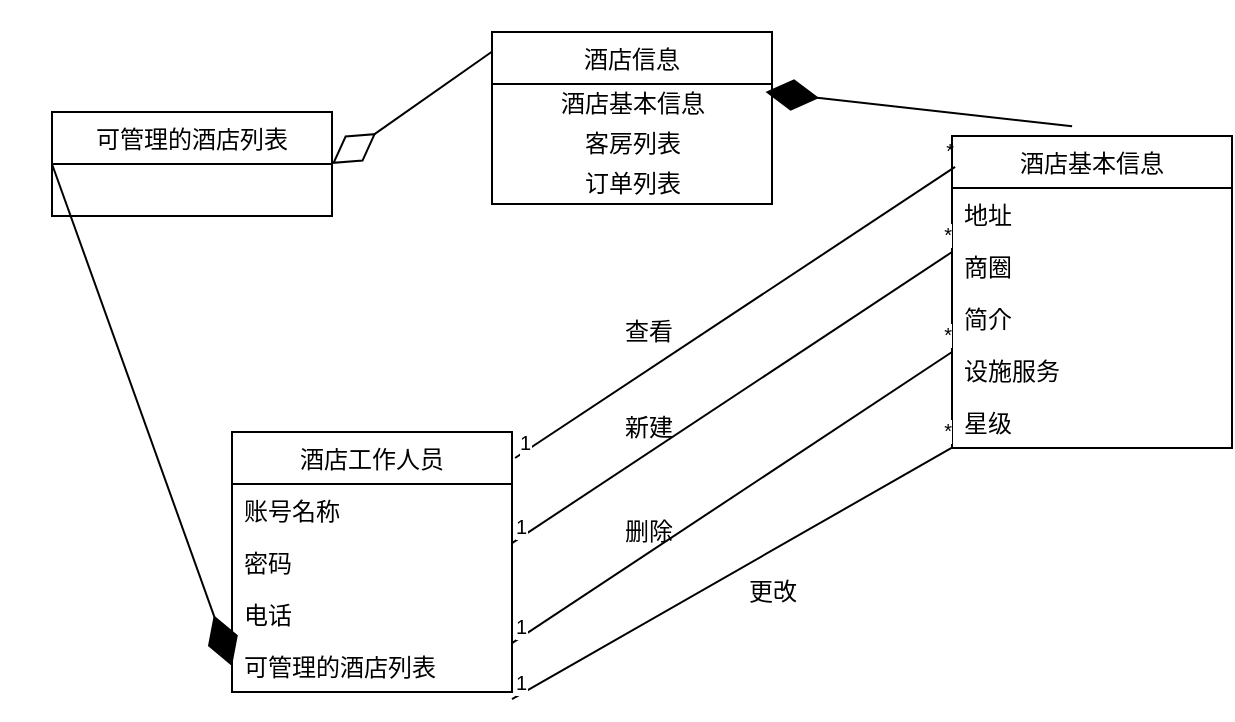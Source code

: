 <mxfile version="12.9.3" type="device"><diagram id="-fjF0_czHy0ig4_r4-5n" name="第 1 页"><mxGraphModel dx="1038" dy="498" grid="1" gridSize="10" guides="1" tooltips="1" connect="1" arrows="1" fold="1" page="1" pageScale="1" pageWidth="827" pageHeight="1169" math="0" shadow="0"><root><mxCell id="0"/><mxCell id="1" parent="0"/><mxCell id="t6GV5ONM8ELmDWmFNCFk-21" value="" style="endArrow=none;html=1;entryX=0.011;entryY=0.099;entryDx=0;entryDy=0;exitX=1.011;exitY=0.1;exitDx=0;exitDy=0;exitPerimeter=0;entryPerimeter=0;" parent="1" source="t6GV5ONM8ELmDWmFNCFk-1" target="t6GV5ONM8ELmDWmFNCFk-29" edge="1"><mxGeometry relative="1" as="geometry"><mxPoint x="250" y="150" as="sourcePoint"/><mxPoint x="410" y="150" as="targetPoint"/></mxGeometry></mxCell><mxCell id="t6GV5ONM8ELmDWmFNCFk-22" value="1" style="resizable=0;html=1;align=left;verticalAlign=bottom;labelBackgroundColor=#ffffff;fontSize=10;" parent="t6GV5ONM8ELmDWmFNCFk-21" connectable="0" vertex="1"><mxGeometry x="-1" relative="1" as="geometry"/></mxCell><mxCell id="t6GV5ONM8ELmDWmFNCFk-23" value="*" style="resizable=0;html=1;align=right;verticalAlign=bottom;labelBackgroundColor=#ffffff;fontSize=10;" parent="t6GV5ONM8ELmDWmFNCFk-21" connectable="0" vertex="1"><mxGeometry x="1" relative="1" as="geometry"/></mxCell><mxCell id="t6GV5ONM8ELmDWmFNCFk-19" value="查看" style="text;html=1;align=center;verticalAlign=middle;resizable=0;points=[];autosize=1;rotation=0;" parent="1" vertex="1"><mxGeometry x="348.46" y="270" width="40" height="20" as="geometry"/></mxCell><mxCell id="t6GV5ONM8ELmDWmFNCFk-36" value="" style="endArrow=diamondThin;endFill=0;endSize=24;html=1;exitX=0.002;exitY=0.112;exitDx=0;exitDy=0;entryX=1;entryY=0.5;entryDx=0;entryDy=0;exitPerimeter=0;" parent="1" source="L7kPuREizSuO93rUFgCs-1" target="t6GV5ONM8ELmDWmFNCFk-13" edge="1"><mxGeometry width="160" relative="1" as="geometry"><mxPoint x="430" y="280" as="sourcePoint"/><mxPoint x="590" y="280" as="targetPoint"/></mxGeometry></mxCell><mxCell id="t6GV5ONM8ELmDWmFNCFk-44" value="" style="endArrow=diamondThin;endFill=1;endSize=24;html=1;exitX=0;exitY=0.5;exitDx=0;exitDy=0;entryX=0;entryY=0.5;entryDx=0;entryDy=0;" parent="1" source="t6GV5ONM8ELmDWmFNCFk-13" target="t6GV5ONM8ELmDWmFNCFk-10" edge="1"><mxGeometry width="160" relative="1" as="geometry"><mxPoint x="430" y="280" as="sourcePoint"/><mxPoint x="590" y="280" as="targetPoint"/></mxGeometry></mxCell><mxCell id="t6GV5ONM8ELmDWmFNCFk-29" value="酒店基本信息" style="swimlane;fontStyle=0;childLayout=stackLayout;horizontal=1;startSize=26;fillColor=none;horizontalStack=0;resizeParent=1;resizeParentMax=0;resizeLast=0;collapsible=1;marginBottom=0;" parent="1" vertex="1"><mxGeometry x="520" y="182" width="140" height="156" as="geometry"/></mxCell><mxCell id="t6GV5ONM8ELmDWmFNCFk-30" value="地址" style="text;strokeColor=none;fillColor=none;align=left;verticalAlign=top;spacingLeft=4;spacingRight=4;overflow=hidden;rotatable=0;points=[[0,0.5],[1,0.5]];portConstraint=eastwest;" parent="t6GV5ONM8ELmDWmFNCFk-29" vertex="1"><mxGeometry y="26" width="140" height="26" as="geometry"/></mxCell><mxCell id="t6GV5ONM8ELmDWmFNCFk-32" value="商圈" style="text;strokeColor=none;fillColor=none;align=left;verticalAlign=top;spacingLeft=4;spacingRight=4;overflow=hidden;rotatable=0;points=[[0,0.5],[1,0.5]];portConstraint=eastwest;" parent="t6GV5ONM8ELmDWmFNCFk-29" vertex="1"><mxGeometry y="52" width="140" height="26" as="geometry"/></mxCell><mxCell id="t6GV5ONM8ELmDWmFNCFk-33" value="简介" style="text;strokeColor=none;fillColor=none;align=left;verticalAlign=top;spacingLeft=4;spacingRight=4;overflow=hidden;rotatable=0;points=[[0,0.5],[1,0.5]];portConstraint=eastwest;" parent="t6GV5ONM8ELmDWmFNCFk-29" vertex="1"><mxGeometry y="78" width="140" height="26" as="geometry"/></mxCell><mxCell id="t6GV5ONM8ELmDWmFNCFk-34" value="设施服务" style="text;strokeColor=none;fillColor=none;align=left;verticalAlign=top;spacingLeft=4;spacingRight=4;overflow=hidden;rotatable=0;points=[[0,0.5],[1,0.5]];portConstraint=eastwest;" parent="t6GV5ONM8ELmDWmFNCFk-29" vertex="1"><mxGeometry y="104" width="140" height="26" as="geometry"/></mxCell><mxCell id="t6GV5ONM8ELmDWmFNCFk-35" value="星级" style="text;strokeColor=none;fillColor=none;align=left;verticalAlign=top;spacingLeft=4;spacingRight=4;overflow=hidden;rotatable=0;points=[[0,0.5],[1,0.5]];portConstraint=eastwest;" parent="t6GV5ONM8ELmDWmFNCFk-29" vertex="1"><mxGeometry y="130" width="140" height="26" as="geometry"/></mxCell><mxCell id="t6GV5ONM8ELmDWmFNCFk-1" value="酒店工作人员" style="swimlane;fontStyle=0;childLayout=stackLayout;horizontal=1;startSize=26;fillColor=none;horizontalStack=0;resizeParent=1;resizeParentMax=0;resizeLast=0;collapsible=1;marginBottom=0;" parent="1" vertex="1"><mxGeometry x="160" y="330" width="140" height="130" as="geometry"/></mxCell><mxCell id="t6GV5ONM8ELmDWmFNCFk-2" value="账号名称" style="text;strokeColor=none;fillColor=none;align=left;verticalAlign=top;spacingLeft=4;spacingRight=4;overflow=hidden;rotatable=0;points=[[0,0.5],[1,0.5]];portConstraint=eastwest;" parent="t6GV5ONM8ELmDWmFNCFk-1" vertex="1"><mxGeometry y="26" width="140" height="26" as="geometry"/></mxCell><mxCell id="t6GV5ONM8ELmDWmFNCFk-3" value="密码" style="text;strokeColor=none;fillColor=none;align=left;verticalAlign=top;spacingLeft=4;spacingRight=4;overflow=hidden;rotatable=0;points=[[0,0.5],[1,0.5]];portConstraint=eastwest;" parent="t6GV5ONM8ELmDWmFNCFk-1" vertex="1"><mxGeometry y="52" width="140" height="26" as="geometry"/></mxCell><mxCell id="t6GV5ONM8ELmDWmFNCFk-4" value="电话" style="text;strokeColor=none;fillColor=none;align=left;verticalAlign=top;spacingLeft=4;spacingRight=4;overflow=hidden;rotatable=0;points=[[0,0.5],[1,0.5]];portConstraint=eastwest;" parent="t6GV5ONM8ELmDWmFNCFk-1" vertex="1"><mxGeometry y="78" width="140" height="26" as="geometry"/></mxCell><mxCell id="t6GV5ONM8ELmDWmFNCFk-10" value="可管理的酒店列表" style="text;strokeColor=none;fillColor=none;align=left;verticalAlign=top;spacingLeft=4;spacingRight=4;overflow=hidden;rotatable=0;points=[[0,0.5],[1,0.5]];portConstraint=eastwest;" parent="t6GV5ONM8ELmDWmFNCFk-1" vertex="1"><mxGeometry y="104" width="140" height="26" as="geometry"/></mxCell><mxCell id="t6GV5ONM8ELmDWmFNCFk-13" value="可管理的酒店列表" style="swimlane;fontStyle=0;childLayout=stackLayout;horizontal=1;startSize=26;fillColor=none;horizontalStack=0;resizeParent=1;resizeParentMax=0;resizeLast=0;collapsible=1;marginBottom=0;" parent="1" vertex="1"><mxGeometry x="70" y="170" width="140" height="52" as="geometry"/></mxCell><mxCell id="t6GV5ONM8ELmDWmFNCFk-47" value="" style="endArrow=none;html=1;entryX=0.011;entryY=0.099;entryDx=0;entryDy=0;exitX=1.011;exitY=0.1;exitDx=0;exitDy=0;exitPerimeter=0;entryPerimeter=0;" parent="1" edge="1"><mxGeometry relative="1" as="geometry"><mxPoint x="300.0" y="385.56" as="sourcePoint"/><mxPoint x="520" y="240.004" as="targetPoint"/></mxGeometry></mxCell><mxCell id="t6GV5ONM8ELmDWmFNCFk-48" value="1" style="resizable=0;html=1;align=left;verticalAlign=bottom;labelBackgroundColor=#ffffff;fontSize=10;" parent="t6GV5ONM8ELmDWmFNCFk-47" connectable="0" vertex="1"><mxGeometry x="-1" relative="1" as="geometry"/></mxCell><mxCell id="t6GV5ONM8ELmDWmFNCFk-49" value="*" style="resizable=0;html=1;align=right;verticalAlign=bottom;labelBackgroundColor=#ffffff;fontSize=10;" parent="t6GV5ONM8ELmDWmFNCFk-47" connectable="0" vertex="1"><mxGeometry x="1" relative="1" as="geometry"/></mxCell><mxCell id="t6GV5ONM8ELmDWmFNCFk-50" value="新建" style="text;html=1;align=center;verticalAlign=middle;resizable=0;points=[];autosize=1;rotation=0;" parent="1" vertex="1"><mxGeometry x="348.46" y="318" width="40" height="20" as="geometry"/></mxCell><mxCell id="t6GV5ONM8ELmDWmFNCFk-51" value="" style="endArrow=none;html=1;entryX=0.011;entryY=0.099;entryDx=0;entryDy=0;exitX=1.011;exitY=0.1;exitDx=0;exitDy=0;exitPerimeter=0;entryPerimeter=0;" parent="1" edge="1"><mxGeometry relative="1" as="geometry"><mxPoint x="300.0" y="435.56" as="sourcePoint"/><mxPoint x="520" y="290.004" as="targetPoint"/></mxGeometry></mxCell><mxCell id="t6GV5ONM8ELmDWmFNCFk-52" value="1" style="resizable=0;html=1;align=left;verticalAlign=bottom;labelBackgroundColor=#ffffff;fontSize=10;" parent="t6GV5ONM8ELmDWmFNCFk-51" connectable="0" vertex="1"><mxGeometry x="-1" relative="1" as="geometry"/></mxCell><mxCell id="t6GV5ONM8ELmDWmFNCFk-53" value="*" style="resizable=0;html=1;align=right;verticalAlign=bottom;labelBackgroundColor=#ffffff;fontSize=10;" parent="t6GV5ONM8ELmDWmFNCFk-51" connectable="0" vertex="1"><mxGeometry x="1" relative="1" as="geometry"/></mxCell><mxCell id="t6GV5ONM8ELmDWmFNCFk-54" value="删除" style="text;html=1;align=center;verticalAlign=middle;resizable=0;points=[];autosize=1;rotation=0;" parent="1" vertex="1"><mxGeometry x="348.46" y="370" width="40" height="20" as="geometry"/></mxCell><mxCell id="t6GV5ONM8ELmDWmFNCFk-62" value="" style="endArrow=none;html=1;entryX=0;entryY=0.992;entryDx=0;entryDy=0;exitX=1.011;exitY=0.1;exitDx=0;exitDy=0;exitPerimeter=0;entryPerimeter=0;" parent="1" target="t6GV5ONM8ELmDWmFNCFk-35" edge="1"><mxGeometry relative="1" as="geometry"><mxPoint x="300" y="463.56" as="sourcePoint"/><mxPoint x="520" y="318.004" as="targetPoint"/></mxGeometry></mxCell><mxCell id="t6GV5ONM8ELmDWmFNCFk-63" value="1" style="resizable=0;html=1;align=left;verticalAlign=bottom;labelBackgroundColor=#ffffff;fontSize=10;" parent="t6GV5ONM8ELmDWmFNCFk-62" connectable="0" vertex="1"><mxGeometry x="-1" relative="1" as="geometry"/></mxCell><mxCell id="t6GV5ONM8ELmDWmFNCFk-64" value="*" style="resizable=0;html=1;align=right;verticalAlign=bottom;labelBackgroundColor=#ffffff;fontSize=10;" parent="t6GV5ONM8ELmDWmFNCFk-62" connectable="0" vertex="1"><mxGeometry x="1" relative="1" as="geometry"/></mxCell><mxCell id="t6GV5ONM8ELmDWmFNCFk-65" value="更改" style="text;html=1;align=center;verticalAlign=middle;resizable=0;points=[];autosize=1;rotation=0;" parent="1" vertex="1"><mxGeometry x="410.0" y="400" width="40" height="20" as="geometry"/></mxCell><mxCell id="L7kPuREizSuO93rUFgCs-5" value="" style="endArrow=diamondThin;endFill=1;endSize=24;html=1;exitX=0.429;exitY=-0.031;exitDx=0;exitDy=0;entryX=0.977;entryY=0.2;entryDx=0;entryDy=0;exitPerimeter=0;entryPerimeter=0;" edge="1" parent="1" source="t6GV5ONM8ELmDWmFNCFk-29" target="L7kPuREizSuO93rUFgCs-2"><mxGeometry width="160" relative="1" as="geometry"><mxPoint x="560" y="60" as="sourcePoint"/><mxPoint x="650" y="311" as="targetPoint"/></mxGeometry></mxCell><mxCell id="L7kPuREizSuO93rUFgCs-1" value="酒店信息" style="swimlane;fontStyle=0;childLayout=stackLayout;horizontal=1;startSize=26;fillColor=none;horizontalStack=0;resizeParent=1;resizeParentMax=0;resizeLast=0;collapsible=1;marginBottom=0;" vertex="1" parent="1"><mxGeometry x="290.0" y="130" width="140" height="86" as="geometry"/></mxCell><mxCell id="L7kPuREizSuO93rUFgCs-2" value="酒店基本信息" style="text;html=1;align=center;verticalAlign=middle;resizable=0;points=[];autosize=1;" vertex="1" parent="L7kPuREizSuO93rUFgCs-1"><mxGeometry y="26" width="140" height="20" as="geometry"/></mxCell><mxCell id="L7kPuREizSuO93rUFgCs-3" value="客房列表" style="text;html=1;align=center;verticalAlign=middle;resizable=0;points=[];autosize=1;" vertex="1" parent="L7kPuREizSuO93rUFgCs-1"><mxGeometry y="46" width="140" height="20" as="geometry"/></mxCell><mxCell id="L7kPuREizSuO93rUFgCs-4" value="订单列表" style="text;html=1;align=center;verticalAlign=middle;resizable=0;points=[];autosize=1;" vertex="1" parent="L7kPuREizSuO93rUFgCs-1"><mxGeometry y="66" width="140" height="20" as="geometry"/></mxCell></root></mxGraphModel></diagram></mxfile>